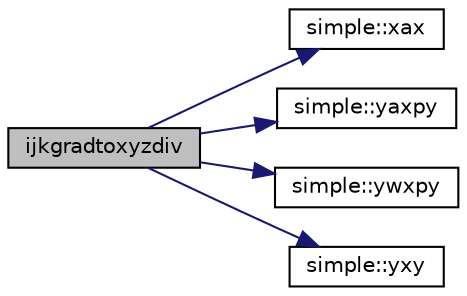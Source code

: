 digraph "ijkgradtoxyzdiv"
{
 // INTERACTIVE_SVG=YES
  bgcolor="transparent";
  edge [fontname="Helvetica",fontsize="10",labelfontname="Helvetica",labelfontsize="10"];
  node [fontname="Helvetica",fontsize="10",shape=record];
  rankdir="LR";
  Node25 [label="ijkgradtoxyzdiv",height=0.2,width=0.4,color="black", fillcolor="grey75", style="filled", fontcolor="black"];
  Node25 -> Node26 [color="midnightblue",fontsize="10",style="solid",fontname="Helvetica"];
  Node26 [label="simple::xax",height=0.2,width=0.4,color="black",URL="$namespacesimple.html#a885715b34b34c0dd5cf858ecf44f999c",tooltip="XAX point-wise operator performing X = aX (scalar a) "];
  Node25 -> Node27 [color="midnightblue",fontsize="10",style="solid",fontname="Helvetica"];
  Node27 [label="simple::yaxpy",height=0.2,width=0.4,color="black",URL="$namespacesimple.html#a3875a3210180971c306698e973f5fc2e",tooltip="YAXPY point-wise operator performing Y = aX + Y (scalar a) "];
  Node25 -> Node28 [color="midnightblue",fontsize="10",style="solid",fontname="Helvetica"];
  Node28 [label="simple::ywxpy",height=0.2,width=0.4,color="black",URL="$namespacesimple.html#ac64e3827babc8b5361993623eb2a11ce",tooltip="YWXPY point-wise operator performing Y = WX + Y, where all are vectors. "];
  Node25 -> Node29 [color="midnightblue",fontsize="10",style="solid",fontname="Helvetica"];
  Node29 [label="simple::yxy",height=0.2,width=0.4,color="black",URL="$namespacesimple.html#aa765b03714e925077509bc7c42aa59eb",tooltip="YXY point-wise operator performing Y = XY (all vectors) "];
}
